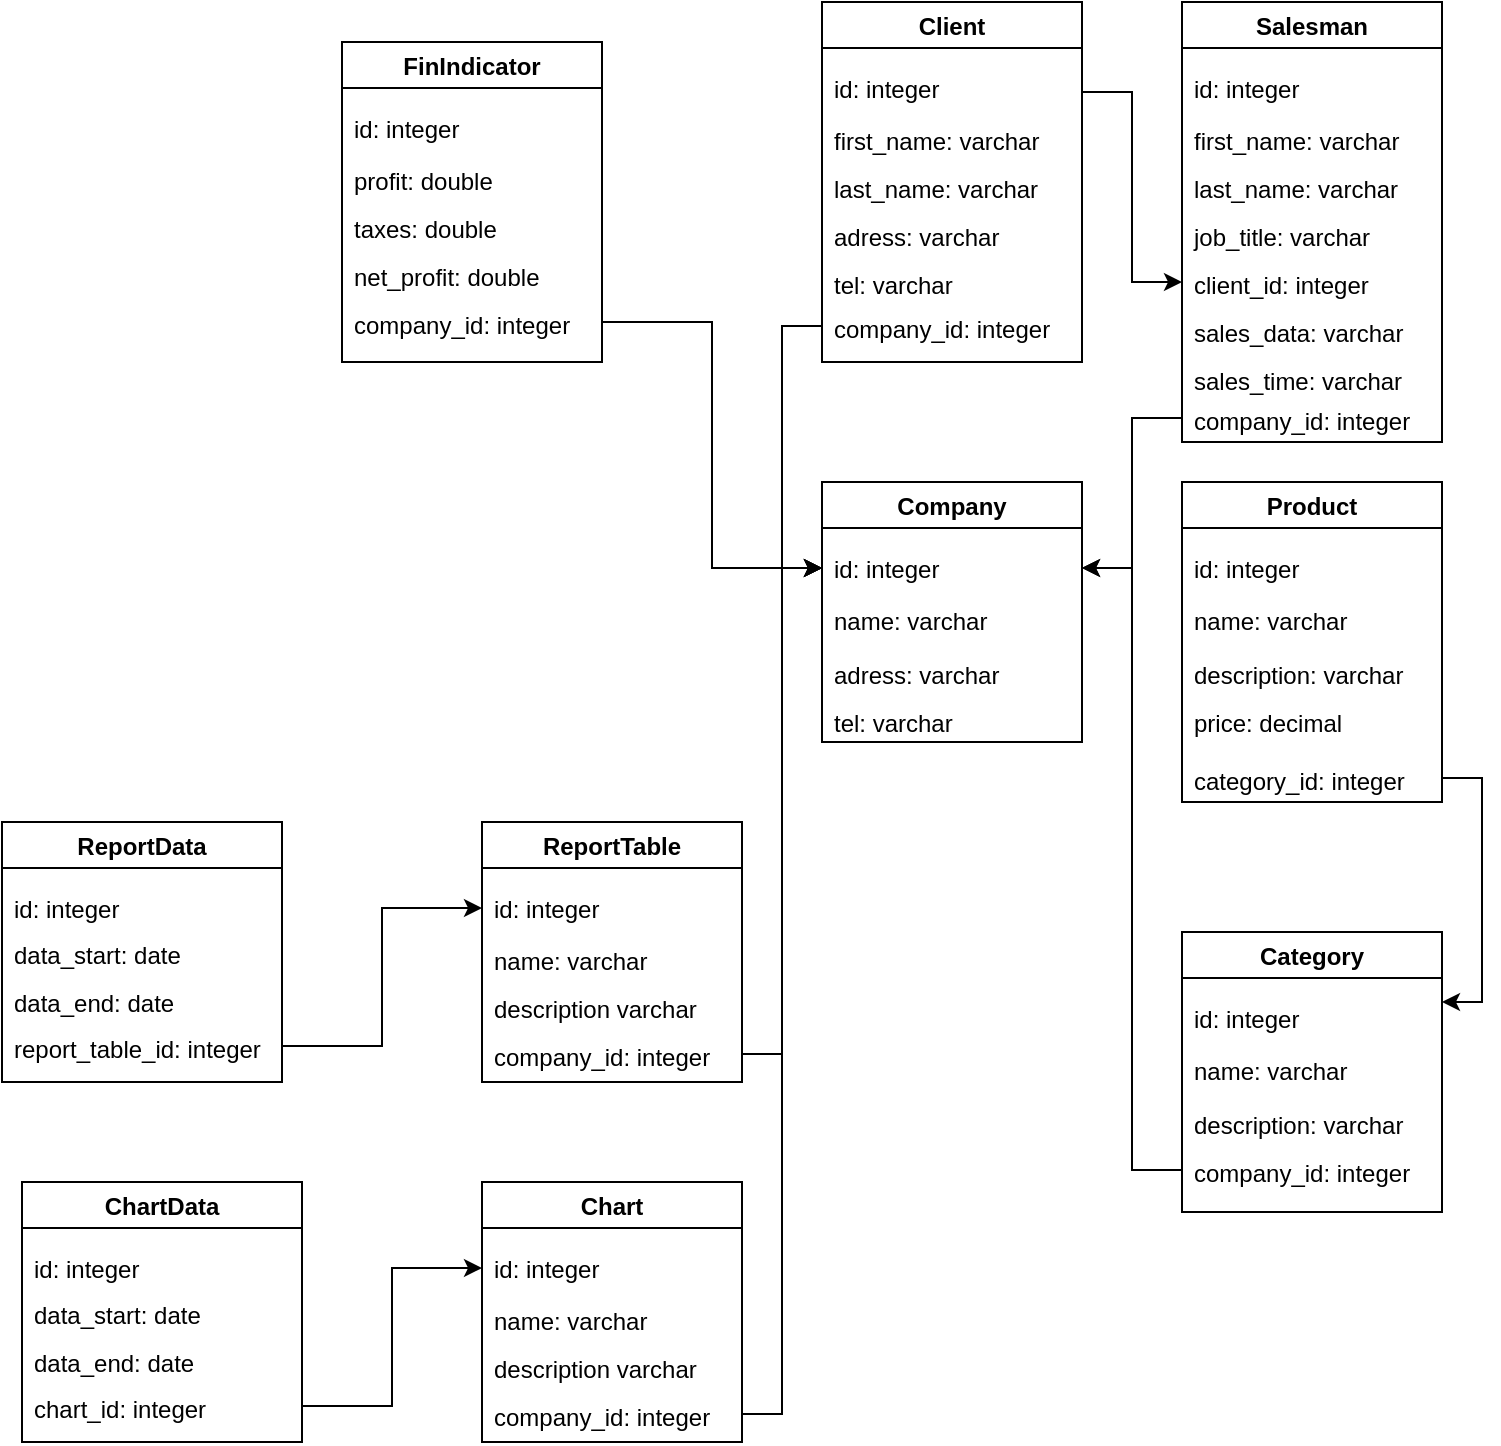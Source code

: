 <mxfile version="20.8.10" type="device"><diagram name="Страница 1" id="6R1khl2ShFMtofiWHOJE"><mxGraphModel dx="1418" dy="828" grid="1" gridSize="10" guides="1" tooltips="1" connect="1" arrows="1" fold="1" page="1" pageScale="1" pageWidth="1654" pageHeight="1169" math="0" shadow="0"><root><mxCell id="0"/><mxCell id="1" parent="0"/><mxCell id="xqmQJ8hFlzXYIpBpPyLv-86" style="edgeStyle=orthogonalEdgeStyle;rounded=0;orthogonalLoop=1;jettySize=auto;html=1;exitX=1;exitY=0.25;exitDx=0;exitDy=0;entryX=0;entryY=0.5;entryDx=0;entryDy=0;" parent="1" source="xqmQJ8hFlzXYIpBpPyLv-1" target="xqmQJ8hFlzXYIpBpPyLv-85" edge="1"><mxGeometry relative="1" as="geometry"/></mxCell><mxCell id="xqmQJ8hFlzXYIpBpPyLv-1" value="Client" style="swimlane;" parent="1" vertex="1"><mxGeometry x="530" y="50" width="130" height="180" as="geometry"/></mxCell><mxCell id="xqmQJ8hFlzXYIpBpPyLv-2" value="id: integer" style="text;strokeColor=none;fillColor=none;align=left;verticalAlign=top;spacingLeft=4;spacingRight=4;overflow=hidden;rotatable=0;points=[[0,0.5],[1,0.5]];portConstraint=eastwest;" parent="xqmQJ8hFlzXYIpBpPyLv-1" vertex="1"><mxGeometry y="30" width="100" height="26" as="geometry"/></mxCell><mxCell id="xqmQJ8hFlzXYIpBpPyLv-3" value="first_name: varchar" style="text;strokeColor=none;fillColor=none;align=left;verticalAlign=top;spacingLeft=4;spacingRight=4;overflow=hidden;rotatable=0;points=[[0,0.5],[1,0.5]];portConstraint=eastwest;" parent="xqmQJ8hFlzXYIpBpPyLv-1" vertex="1"><mxGeometry y="56" width="120" height="24" as="geometry"/></mxCell><mxCell id="xqmQJ8hFlzXYIpBpPyLv-7" value="last_name: varchar" style="text;strokeColor=none;fillColor=none;align=left;verticalAlign=top;spacingLeft=4;spacingRight=4;overflow=hidden;rotatable=0;points=[[0,0.5],[1,0.5]];portConstraint=eastwest;" parent="xqmQJ8hFlzXYIpBpPyLv-1" vertex="1"><mxGeometry y="80" width="120" height="24" as="geometry"/></mxCell><mxCell id="xqmQJ8hFlzXYIpBpPyLv-8" value="adress: varchar" style="text;strokeColor=none;fillColor=none;align=left;verticalAlign=top;spacingLeft=4;spacingRight=4;overflow=hidden;rotatable=0;points=[[0,0.5],[1,0.5]];portConstraint=eastwest;" parent="xqmQJ8hFlzXYIpBpPyLv-1" vertex="1"><mxGeometry y="104" width="120" height="24" as="geometry"/></mxCell><mxCell id="xqmQJ8hFlzXYIpBpPyLv-9" value="tel: varchar" style="text;strokeColor=none;fillColor=none;align=left;verticalAlign=top;spacingLeft=4;spacingRight=4;overflow=hidden;rotatable=0;points=[[0,0.5],[1,0.5]];portConstraint=eastwest;" parent="xqmQJ8hFlzXYIpBpPyLv-1" vertex="1"><mxGeometry y="128" width="120" height="24" as="geometry"/></mxCell><mxCell id="xqmQJ8hFlzXYIpBpPyLv-10" value="company_id: integer" style="text;strokeColor=none;fillColor=none;align=left;verticalAlign=top;spacingLeft=4;spacingRight=4;overflow=hidden;rotatable=0;points=[[0,0.5],[1,0.5]];portConstraint=eastwest;" parent="xqmQJ8hFlzXYIpBpPyLv-1" vertex="1"><mxGeometry y="150" width="130" height="24" as="geometry"/></mxCell><mxCell id="xqmQJ8hFlzXYIpBpPyLv-11" value="Company" style="swimlane;" parent="1" vertex="1"><mxGeometry x="530" y="290" width="130" height="130" as="geometry"/></mxCell><mxCell id="xqmQJ8hFlzXYIpBpPyLv-12" value="id: integer" style="text;strokeColor=none;fillColor=none;align=left;verticalAlign=top;spacingLeft=4;spacingRight=4;overflow=hidden;rotatable=0;points=[[0,0.5],[1,0.5]];portConstraint=eastwest;" parent="xqmQJ8hFlzXYIpBpPyLv-11" vertex="1"><mxGeometry y="30" width="130" height="26" as="geometry"/></mxCell><mxCell id="xqmQJ8hFlzXYIpBpPyLv-13" value="name: varchar" style="text;strokeColor=none;fillColor=none;align=left;verticalAlign=top;spacingLeft=4;spacingRight=4;overflow=hidden;rotatable=0;points=[[0,0.5],[1,0.5]];portConstraint=eastwest;" parent="xqmQJ8hFlzXYIpBpPyLv-11" vertex="1"><mxGeometry y="56" width="120" height="24" as="geometry"/></mxCell><mxCell id="xqmQJ8hFlzXYIpBpPyLv-15" value="adress: varchar" style="text;strokeColor=none;fillColor=none;align=left;verticalAlign=top;spacingLeft=4;spacingRight=4;overflow=hidden;rotatable=0;points=[[0,0.5],[1,0.5]];portConstraint=eastwest;" parent="xqmQJ8hFlzXYIpBpPyLv-11" vertex="1"><mxGeometry y="83" width="130" height="24" as="geometry"/></mxCell><mxCell id="xqmQJ8hFlzXYIpBpPyLv-16" value="tel: varchar" style="text;strokeColor=none;fillColor=none;align=left;verticalAlign=top;spacingLeft=4;spacingRight=4;overflow=hidden;rotatable=0;points=[[0,0.5],[1,0.5]];portConstraint=eastwest;" parent="xqmQJ8hFlzXYIpBpPyLv-11" vertex="1"><mxGeometry y="107" width="130" height="24" as="geometry"/></mxCell><mxCell id="xqmQJ8hFlzXYIpBpPyLv-18" value="Product" style="swimlane;" parent="1" vertex="1"><mxGeometry x="710" y="290" width="130" height="160" as="geometry"/></mxCell><mxCell id="xqmQJ8hFlzXYIpBpPyLv-19" value="id: integer" style="text;strokeColor=none;fillColor=none;align=left;verticalAlign=top;spacingLeft=4;spacingRight=4;overflow=hidden;rotatable=0;points=[[0,0.5],[1,0.5]];portConstraint=eastwest;" parent="xqmQJ8hFlzXYIpBpPyLv-18" vertex="1"><mxGeometry y="30" width="100" height="26" as="geometry"/></mxCell><mxCell id="xqmQJ8hFlzXYIpBpPyLv-20" value="name: varchar" style="text;strokeColor=none;fillColor=none;align=left;verticalAlign=top;spacingLeft=4;spacingRight=4;overflow=hidden;rotatable=0;points=[[0,0.5],[1,0.5]];portConstraint=eastwest;" parent="xqmQJ8hFlzXYIpBpPyLv-18" vertex="1"><mxGeometry y="56" width="120" height="24" as="geometry"/></mxCell><mxCell id="xqmQJ8hFlzXYIpBpPyLv-21" value="description: varchar" style="text;strokeColor=none;fillColor=none;align=left;verticalAlign=top;spacingLeft=4;spacingRight=4;overflow=hidden;rotatable=0;points=[[0,0.5],[1,0.5]];portConstraint=eastwest;" parent="xqmQJ8hFlzXYIpBpPyLv-18" vertex="1"><mxGeometry y="83" width="130" height="24" as="geometry"/></mxCell><mxCell id="xqmQJ8hFlzXYIpBpPyLv-22" value="price: decimal" style="text;strokeColor=none;fillColor=none;align=left;verticalAlign=top;spacingLeft=4;spacingRight=4;overflow=hidden;rotatable=0;points=[[0,0.5],[1,0.5]];portConstraint=eastwest;" parent="xqmQJ8hFlzXYIpBpPyLv-18" vertex="1"><mxGeometry y="107" width="130" height="24" as="geometry"/></mxCell><mxCell id="xqmQJ8hFlzXYIpBpPyLv-23" value="category_id: integer" style="text;strokeColor=none;fillColor=none;align=left;verticalAlign=top;spacingLeft=4;spacingRight=4;overflow=hidden;rotatable=0;points=[[0,0.5],[1,0.5]];portConstraint=eastwest;" parent="xqmQJ8hFlzXYIpBpPyLv-18" vertex="1"><mxGeometry y="136" width="130" height="24" as="geometry"/></mxCell><mxCell id="xqmQJ8hFlzXYIpBpPyLv-24" value="Salesman" style="swimlane;" parent="1" vertex="1"><mxGeometry x="710" y="50" width="130" height="220" as="geometry"/></mxCell><mxCell id="xqmQJ8hFlzXYIpBpPyLv-25" value="id: integer" style="text;strokeColor=none;fillColor=none;align=left;verticalAlign=top;spacingLeft=4;spacingRight=4;overflow=hidden;rotatable=0;points=[[0,0.5],[1,0.5]];portConstraint=eastwest;" parent="xqmQJ8hFlzXYIpBpPyLv-24" vertex="1"><mxGeometry y="30" width="100" height="26" as="geometry"/></mxCell><mxCell id="xqmQJ8hFlzXYIpBpPyLv-26" value="first_name: varchar" style="text;strokeColor=none;fillColor=none;align=left;verticalAlign=top;spacingLeft=4;spacingRight=4;overflow=hidden;rotatable=0;points=[[0,0.5],[1,0.5]];portConstraint=eastwest;" parent="xqmQJ8hFlzXYIpBpPyLv-24" vertex="1"><mxGeometry y="56" width="120" height="24" as="geometry"/></mxCell><mxCell id="xqmQJ8hFlzXYIpBpPyLv-27" value="last_name: varchar" style="text;strokeColor=none;fillColor=none;align=left;verticalAlign=top;spacingLeft=4;spacingRight=4;overflow=hidden;rotatable=0;points=[[0,0.5],[1,0.5]];portConstraint=eastwest;" parent="xqmQJ8hFlzXYIpBpPyLv-24" vertex="1"><mxGeometry y="80" width="120" height="24" as="geometry"/></mxCell><mxCell id="xqmQJ8hFlzXYIpBpPyLv-28" value="job_title: varchar" style="text;strokeColor=none;fillColor=none;align=left;verticalAlign=top;spacingLeft=4;spacingRight=4;overflow=hidden;rotatable=0;points=[[0,0.5],[1,0.5]];portConstraint=eastwest;" parent="xqmQJ8hFlzXYIpBpPyLv-24" vertex="1"><mxGeometry y="104" width="120" height="24" as="geometry"/></mxCell><mxCell id="xqmQJ8hFlzXYIpBpPyLv-30" value="company_id: integer" style="text;strokeColor=none;fillColor=none;align=left;verticalAlign=top;spacingLeft=4;spacingRight=4;overflow=hidden;rotatable=0;points=[[0,0.5],[1,0.5]];portConstraint=eastwest;" parent="xqmQJ8hFlzXYIpBpPyLv-24" vertex="1"><mxGeometry y="196" width="130" height="24" as="geometry"/></mxCell><mxCell id="xqmQJ8hFlzXYIpBpPyLv-31" value="sales_data: varchar" style="text;strokeColor=none;fillColor=none;align=left;verticalAlign=top;spacingLeft=4;spacingRight=4;overflow=hidden;rotatable=0;points=[[0,0.5],[1,0.5]];portConstraint=eastwest;" parent="xqmQJ8hFlzXYIpBpPyLv-24" vertex="1"><mxGeometry y="152" width="130" height="24" as="geometry"/></mxCell><mxCell id="xqmQJ8hFlzXYIpBpPyLv-32" value="sales_time: varchar" style="text;strokeColor=none;fillColor=none;align=left;verticalAlign=top;spacingLeft=4;spacingRight=4;overflow=hidden;rotatable=0;points=[[0,0.5],[1,0.5]];portConstraint=eastwest;" parent="xqmQJ8hFlzXYIpBpPyLv-24" vertex="1"><mxGeometry y="176" width="130" height="24" as="geometry"/></mxCell><mxCell id="xqmQJ8hFlzXYIpBpPyLv-85" value="client_id: integer" style="text;strokeColor=none;fillColor=none;align=left;verticalAlign=top;spacingLeft=4;spacingRight=4;overflow=hidden;rotatable=0;points=[[0,0.5],[1,0.5]];portConstraint=eastwest;" parent="xqmQJ8hFlzXYIpBpPyLv-24" vertex="1"><mxGeometry y="128" width="130" height="24" as="geometry"/></mxCell><mxCell id="xqmQJ8hFlzXYIpBpPyLv-33" value="Category" style="swimlane;" parent="1" vertex="1"><mxGeometry x="710" y="515" width="130" height="140" as="geometry"/></mxCell><mxCell id="xqmQJ8hFlzXYIpBpPyLv-34" value="id: integer" style="text;strokeColor=none;fillColor=none;align=left;verticalAlign=top;spacingLeft=4;spacingRight=4;overflow=hidden;rotatable=0;points=[[0,0.5],[1,0.5]];portConstraint=eastwest;" parent="xqmQJ8hFlzXYIpBpPyLv-33" vertex="1"><mxGeometry y="30" width="100" height="26" as="geometry"/></mxCell><mxCell id="xqmQJ8hFlzXYIpBpPyLv-35" value="name: varchar" style="text;strokeColor=none;fillColor=none;align=left;verticalAlign=top;spacingLeft=4;spacingRight=4;overflow=hidden;rotatable=0;points=[[0,0.5],[1,0.5]];portConstraint=eastwest;" parent="xqmQJ8hFlzXYIpBpPyLv-33" vertex="1"><mxGeometry y="56" width="120" height="24" as="geometry"/></mxCell><mxCell id="xqmQJ8hFlzXYIpBpPyLv-36" value="description: varchar" style="text;strokeColor=none;fillColor=none;align=left;verticalAlign=top;spacingLeft=4;spacingRight=4;overflow=hidden;rotatable=0;points=[[0,0.5],[1,0.5]];portConstraint=eastwest;" parent="xqmQJ8hFlzXYIpBpPyLv-33" vertex="1"><mxGeometry y="83" width="130" height="24" as="geometry"/></mxCell><mxCell id="xqmQJ8hFlzXYIpBpPyLv-38" value="company_id: integer" style="text;strokeColor=none;fillColor=none;align=left;verticalAlign=top;spacingLeft=4;spacingRight=4;overflow=hidden;rotatable=0;points=[[0,0.5],[1,0.5]];portConstraint=eastwest;" parent="xqmQJ8hFlzXYIpBpPyLv-33" vertex="1"><mxGeometry y="107" width="130" height="24" as="geometry"/></mxCell><mxCell id="xqmQJ8hFlzXYIpBpPyLv-39" value="ReportData" style="swimlane;" parent="1" vertex="1"><mxGeometry x="120" y="460" width="140" height="130" as="geometry"/></mxCell><mxCell id="xqmQJ8hFlzXYIpBpPyLv-40" value="id: integer" style="text;strokeColor=none;fillColor=none;align=left;verticalAlign=top;spacingLeft=4;spacingRight=4;overflow=hidden;rotatable=0;points=[[0,0.5],[1,0.5]];portConstraint=eastwest;" parent="xqmQJ8hFlzXYIpBpPyLv-39" vertex="1"><mxGeometry y="30" width="100" height="26" as="geometry"/></mxCell><mxCell id="xqmQJ8hFlzXYIpBpPyLv-42" value="data_start: date" style="text;strokeColor=none;fillColor=none;align=left;verticalAlign=top;spacingLeft=4;spacingRight=4;overflow=hidden;rotatable=0;points=[[0,0.5],[1,0.5]];portConstraint=eastwest;" parent="xqmQJ8hFlzXYIpBpPyLv-39" vertex="1"><mxGeometry y="53" width="120" height="24" as="geometry"/></mxCell><mxCell id="xqmQJ8hFlzXYIpBpPyLv-45" value="report_table_id: integer" style="text;strokeColor=none;fillColor=none;align=left;verticalAlign=top;spacingLeft=4;spacingRight=4;overflow=hidden;rotatable=0;points=[[0,0.5],[1,0.5]];portConstraint=eastwest;" parent="xqmQJ8hFlzXYIpBpPyLv-39" vertex="1"><mxGeometry y="100" width="140" height="24" as="geometry"/></mxCell><mxCell id="xqmQJ8hFlzXYIpBpPyLv-58" value="data_end: date" style="text;strokeColor=none;fillColor=none;align=left;verticalAlign=top;spacingLeft=4;spacingRight=4;overflow=hidden;rotatable=0;points=[[0,0.5],[1,0.5]];portConstraint=eastwest;" parent="xqmQJ8hFlzXYIpBpPyLv-39" vertex="1"><mxGeometry y="77" width="120" height="24" as="geometry"/></mxCell><mxCell id="xqmQJ8hFlzXYIpBpPyLv-46" value="FinIndicator" style="swimlane;" parent="1" vertex="1"><mxGeometry x="290" y="70" width="130" height="160" as="geometry"/></mxCell><mxCell id="xqmQJ8hFlzXYIpBpPyLv-47" value="id: integer" style="text;strokeColor=none;fillColor=none;align=left;verticalAlign=top;spacingLeft=4;spacingRight=4;overflow=hidden;rotatable=0;points=[[0,0.5],[1,0.5]];portConstraint=eastwest;" parent="xqmQJ8hFlzXYIpBpPyLv-46" vertex="1"><mxGeometry y="30" width="100" height="26" as="geometry"/></mxCell><mxCell id="xqmQJ8hFlzXYIpBpPyLv-48" value="profit: double" style="text;strokeColor=none;fillColor=none;align=left;verticalAlign=top;spacingLeft=4;spacingRight=4;overflow=hidden;rotatable=0;points=[[0,0.5],[1,0.5]];portConstraint=eastwest;" parent="xqmQJ8hFlzXYIpBpPyLv-46" vertex="1"><mxGeometry y="56" width="120" height="24" as="geometry"/></mxCell><mxCell id="xqmQJ8hFlzXYIpBpPyLv-49" value="taxes: double" style="text;strokeColor=none;fillColor=none;align=left;verticalAlign=top;spacingLeft=4;spacingRight=4;overflow=hidden;rotatable=0;points=[[0,0.5],[1,0.5]];portConstraint=eastwest;" parent="xqmQJ8hFlzXYIpBpPyLv-46" vertex="1"><mxGeometry y="80" width="120" height="24" as="geometry"/></mxCell><mxCell id="xqmQJ8hFlzXYIpBpPyLv-50" value="net_profit: double" style="text;strokeColor=none;fillColor=none;align=left;verticalAlign=top;spacingLeft=4;spacingRight=4;overflow=hidden;rotatable=0;points=[[0,0.5],[1,0.5]];portConstraint=eastwest;" parent="xqmQJ8hFlzXYIpBpPyLv-46" vertex="1"><mxGeometry y="104" width="120" height="24" as="geometry"/></mxCell><mxCell id="xqmQJ8hFlzXYIpBpPyLv-52" value="company_id: integer" style="text;strokeColor=none;fillColor=none;align=left;verticalAlign=top;spacingLeft=4;spacingRight=4;overflow=hidden;rotatable=0;points=[[0,0.5],[1,0.5]];portConstraint=eastwest;" parent="xqmQJ8hFlzXYIpBpPyLv-46" vertex="1"><mxGeometry y="128" width="130" height="24" as="geometry"/></mxCell><mxCell id="xqmQJ8hFlzXYIpBpPyLv-53" value="ReportTable" style="swimlane;" parent="1" vertex="1"><mxGeometry x="360" y="460" width="130" height="130" as="geometry"/></mxCell><mxCell id="xqmQJ8hFlzXYIpBpPyLv-54" value="id: integer" style="text;strokeColor=none;fillColor=none;align=left;verticalAlign=top;spacingLeft=4;spacingRight=4;overflow=hidden;rotatable=0;points=[[0,0.5],[1,0.5]];portConstraint=eastwest;" parent="xqmQJ8hFlzXYIpBpPyLv-53" vertex="1"><mxGeometry y="30" width="100" height="26" as="geometry"/></mxCell><mxCell id="xqmQJ8hFlzXYIpBpPyLv-55" value="name: varchar" style="text;strokeColor=none;fillColor=none;align=left;verticalAlign=top;spacingLeft=4;spacingRight=4;overflow=hidden;rotatable=0;points=[[0,0.5],[1,0.5]];portConstraint=eastwest;" parent="xqmQJ8hFlzXYIpBpPyLv-53" vertex="1"><mxGeometry y="56" width="120" height="24" as="geometry"/></mxCell><mxCell id="xqmQJ8hFlzXYIpBpPyLv-56" value="description varchar" style="text;strokeColor=none;fillColor=none;align=left;verticalAlign=top;spacingLeft=4;spacingRight=4;overflow=hidden;rotatable=0;points=[[0,0.5],[1,0.5]];portConstraint=eastwest;" parent="xqmQJ8hFlzXYIpBpPyLv-53" vertex="1"><mxGeometry y="80" width="120" height="24" as="geometry"/></mxCell><mxCell id="xqmQJ8hFlzXYIpBpPyLv-57" value="company_id: integer" style="text;strokeColor=none;fillColor=none;align=left;verticalAlign=top;spacingLeft=4;spacingRight=4;overflow=hidden;rotatable=0;points=[[0,0.5],[1,0.5]];portConstraint=eastwest;" parent="xqmQJ8hFlzXYIpBpPyLv-53" vertex="1"><mxGeometry y="104" width="130" height="24" as="geometry"/></mxCell><mxCell id="xqmQJ8hFlzXYIpBpPyLv-59" value="ChartData" style="swimlane;" parent="1" vertex="1"><mxGeometry x="130" y="640" width="140" height="130" as="geometry"/></mxCell><mxCell id="xqmQJ8hFlzXYIpBpPyLv-60" value="id: integer" style="text;strokeColor=none;fillColor=none;align=left;verticalAlign=top;spacingLeft=4;spacingRight=4;overflow=hidden;rotatable=0;points=[[0,0.5],[1,0.5]];portConstraint=eastwest;" parent="xqmQJ8hFlzXYIpBpPyLv-59" vertex="1"><mxGeometry y="30" width="100" height="26" as="geometry"/></mxCell><mxCell id="xqmQJ8hFlzXYIpBpPyLv-61" value="data_start: date" style="text;strokeColor=none;fillColor=none;align=left;verticalAlign=top;spacingLeft=4;spacingRight=4;overflow=hidden;rotatable=0;points=[[0,0.5],[1,0.5]];portConstraint=eastwest;" parent="xqmQJ8hFlzXYIpBpPyLv-59" vertex="1"><mxGeometry y="53" width="120" height="24" as="geometry"/></mxCell><mxCell id="xqmQJ8hFlzXYIpBpPyLv-62" value="chart_id: integer" style="text;strokeColor=none;fillColor=none;align=left;verticalAlign=top;spacingLeft=4;spacingRight=4;overflow=hidden;rotatable=0;points=[[0,0.5],[1,0.5]];portConstraint=eastwest;" parent="xqmQJ8hFlzXYIpBpPyLv-59" vertex="1"><mxGeometry y="100" width="140" height="24" as="geometry"/></mxCell><mxCell id="xqmQJ8hFlzXYIpBpPyLv-63" value="data_end: date" style="text;strokeColor=none;fillColor=none;align=left;verticalAlign=top;spacingLeft=4;spacingRight=4;overflow=hidden;rotatable=0;points=[[0,0.5],[1,0.5]];portConstraint=eastwest;" parent="xqmQJ8hFlzXYIpBpPyLv-59" vertex="1"><mxGeometry y="77" width="120" height="24" as="geometry"/></mxCell><mxCell id="xqmQJ8hFlzXYIpBpPyLv-69" value="Chart" style="swimlane;" parent="1" vertex="1"><mxGeometry x="360" y="640" width="130" height="130" as="geometry"/></mxCell><mxCell id="xqmQJ8hFlzXYIpBpPyLv-70" value="id: integer" style="text;strokeColor=none;fillColor=none;align=left;verticalAlign=top;spacingLeft=4;spacingRight=4;overflow=hidden;rotatable=0;points=[[0,0.5],[1,0.5]];portConstraint=eastwest;" parent="xqmQJ8hFlzXYIpBpPyLv-69" vertex="1"><mxGeometry y="30" width="100" height="26" as="geometry"/></mxCell><mxCell id="xqmQJ8hFlzXYIpBpPyLv-71" value="name: varchar" style="text;strokeColor=none;fillColor=none;align=left;verticalAlign=top;spacingLeft=4;spacingRight=4;overflow=hidden;rotatable=0;points=[[0,0.5],[1,0.5]];portConstraint=eastwest;" parent="xqmQJ8hFlzXYIpBpPyLv-69" vertex="1"><mxGeometry y="56" width="120" height="24" as="geometry"/></mxCell><mxCell id="xqmQJ8hFlzXYIpBpPyLv-72" value="description varchar" style="text;strokeColor=none;fillColor=none;align=left;verticalAlign=top;spacingLeft=4;spacingRight=4;overflow=hidden;rotatable=0;points=[[0,0.5],[1,0.5]];portConstraint=eastwest;" parent="xqmQJ8hFlzXYIpBpPyLv-69" vertex="1"><mxGeometry y="80" width="120" height="24" as="geometry"/></mxCell><mxCell id="xqmQJ8hFlzXYIpBpPyLv-73" value="company_id: integer" style="text;strokeColor=none;fillColor=none;align=left;verticalAlign=top;spacingLeft=4;spacingRight=4;overflow=hidden;rotatable=0;points=[[0,0.5],[1,0.5]];portConstraint=eastwest;" parent="xqmQJ8hFlzXYIpBpPyLv-69" vertex="1"><mxGeometry y="104" width="130" height="24" as="geometry"/></mxCell><mxCell id="xqmQJ8hFlzXYIpBpPyLv-75" style="edgeStyle=orthogonalEdgeStyle;rounded=0;orthogonalLoop=1;jettySize=auto;html=1;exitX=0;exitY=0.5;exitDx=0;exitDy=0;entryX=0;entryY=0.5;entryDx=0;entryDy=0;" parent="1" source="xqmQJ8hFlzXYIpBpPyLv-10" target="xqmQJ8hFlzXYIpBpPyLv-12" edge="1"><mxGeometry relative="1" as="geometry"/></mxCell><mxCell id="xqmQJ8hFlzXYIpBpPyLv-78" style="edgeStyle=orthogonalEdgeStyle;rounded=0;orthogonalLoop=1;jettySize=auto;html=1;exitX=0;exitY=0.5;exitDx=0;exitDy=0;entryX=1;entryY=0.5;entryDx=0;entryDy=0;" parent="1" source="xqmQJ8hFlzXYIpBpPyLv-38" target="xqmQJ8hFlzXYIpBpPyLv-12" edge="1"><mxGeometry relative="1" as="geometry"/></mxCell><mxCell id="xqmQJ8hFlzXYIpBpPyLv-79" style="edgeStyle=orthogonalEdgeStyle;rounded=0;orthogonalLoop=1;jettySize=auto;html=1;exitX=1;exitY=0.5;exitDx=0;exitDy=0;entryX=1;entryY=0.25;entryDx=0;entryDy=0;" parent="1" source="xqmQJ8hFlzXYIpBpPyLv-23" target="xqmQJ8hFlzXYIpBpPyLv-33" edge="1"><mxGeometry relative="1" as="geometry"/></mxCell><mxCell id="xqmQJ8hFlzXYIpBpPyLv-80" style="edgeStyle=orthogonalEdgeStyle;rounded=0;orthogonalLoop=1;jettySize=auto;html=1;exitX=0;exitY=0.5;exitDx=0;exitDy=0;entryX=1;entryY=0.5;entryDx=0;entryDy=0;" parent="1" source="xqmQJ8hFlzXYIpBpPyLv-30" target="xqmQJ8hFlzXYIpBpPyLv-12" edge="1"><mxGeometry relative="1" as="geometry"/></mxCell><mxCell id="xqmQJ8hFlzXYIpBpPyLv-81" style="edgeStyle=orthogonalEdgeStyle;rounded=0;orthogonalLoop=1;jettySize=auto;html=1;exitX=1;exitY=0.5;exitDx=0;exitDy=0;entryX=0;entryY=0.5;entryDx=0;entryDy=0;" parent="1" source="xqmQJ8hFlzXYIpBpPyLv-57" target="xqmQJ8hFlzXYIpBpPyLv-12" edge="1"><mxGeometry relative="1" as="geometry"/></mxCell><mxCell id="xqmQJ8hFlzXYIpBpPyLv-82" style="edgeStyle=orthogonalEdgeStyle;rounded=0;orthogonalLoop=1;jettySize=auto;html=1;exitX=1;exitY=0.5;exitDx=0;exitDy=0;entryX=0;entryY=0.5;entryDx=0;entryDy=0;" parent="1" source="xqmQJ8hFlzXYIpBpPyLv-73" target="xqmQJ8hFlzXYIpBpPyLv-12" edge="1"><mxGeometry relative="1" as="geometry"/></mxCell><mxCell id="xqmQJ8hFlzXYIpBpPyLv-83" style="edgeStyle=orthogonalEdgeStyle;rounded=0;orthogonalLoop=1;jettySize=auto;html=1;exitX=1;exitY=0.5;exitDx=0;exitDy=0;entryX=0;entryY=0.5;entryDx=0;entryDy=0;" parent="1" source="xqmQJ8hFlzXYIpBpPyLv-45" target="xqmQJ8hFlzXYIpBpPyLv-54" edge="1"><mxGeometry relative="1" as="geometry"/></mxCell><mxCell id="xqmQJ8hFlzXYIpBpPyLv-84" style="edgeStyle=orthogonalEdgeStyle;rounded=0;orthogonalLoop=1;jettySize=auto;html=1;exitX=1;exitY=0.5;exitDx=0;exitDy=0;entryX=0;entryY=0.5;entryDx=0;entryDy=0;" parent="1" source="xqmQJ8hFlzXYIpBpPyLv-62" target="xqmQJ8hFlzXYIpBpPyLv-70" edge="1"><mxGeometry relative="1" as="geometry"/></mxCell><mxCell id="xqmQJ8hFlzXYIpBpPyLv-87" style="edgeStyle=orthogonalEdgeStyle;rounded=0;orthogonalLoop=1;jettySize=auto;html=1;exitX=1;exitY=0.5;exitDx=0;exitDy=0;entryX=0;entryY=0.5;entryDx=0;entryDy=0;" parent="1" source="xqmQJ8hFlzXYIpBpPyLv-52" target="xqmQJ8hFlzXYIpBpPyLv-12" edge="1"><mxGeometry relative="1" as="geometry"/></mxCell></root></mxGraphModel></diagram></mxfile>
